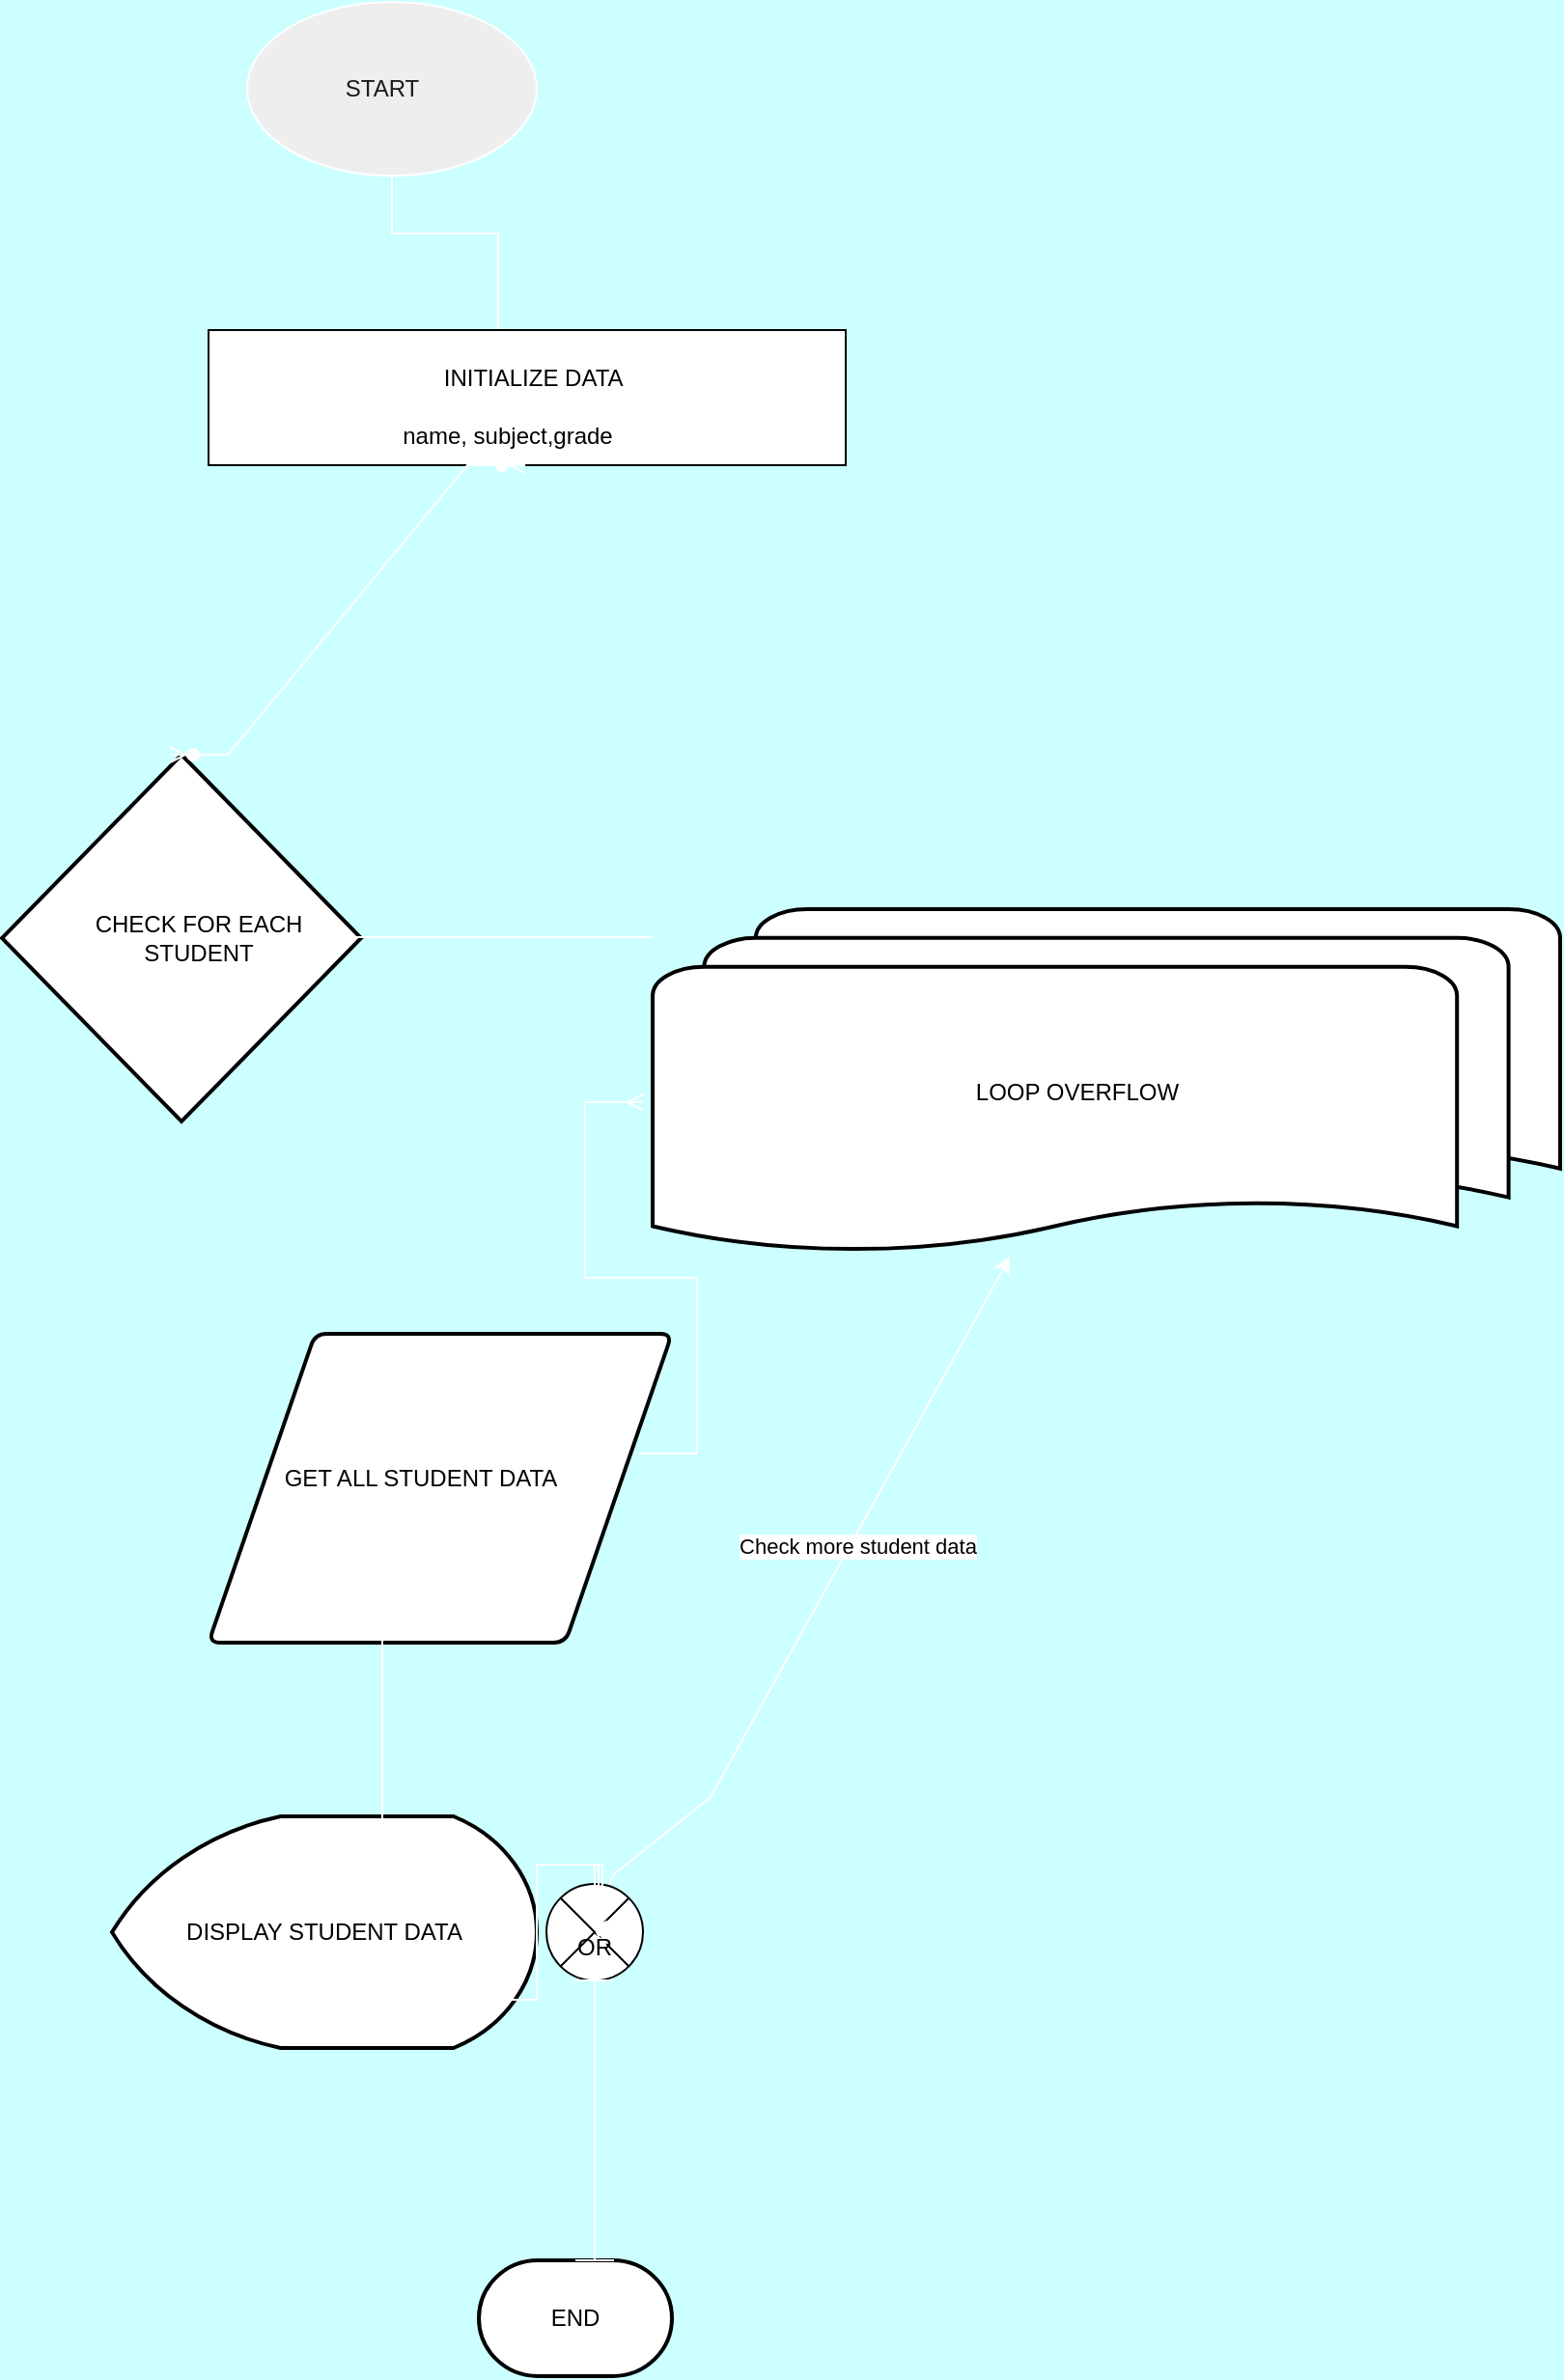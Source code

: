 <mxfile version="22.0.4" type="github">
  <diagram name="Page-1" id="navlbd85iB1F0GoM99YW">
    <mxGraphModel dx="794" dy="575" grid="1" gridSize="10" guides="1" tooltips="1" connect="1" arrows="1" fold="1" page="1" pageScale="1" pageWidth="827" pageHeight="1169" background="#CCFFFF" math="0" shadow="0">
      <root>
        <mxCell id="0" />
        <mxCell id="1" parent="0" />
        <mxCell id="AL0kQieXlKIehVbNhjrb-1" value="" style="ellipse;whiteSpace=wrap;html=1;fillColor=#EEEEEE;strokeColor=#FFFFFF;labelBackgroundColor=none;labelBorderColor=#A680B8;fontColor=#1A1A1A;rounded=1;" parent="1" vertex="1">
          <mxGeometry x="340" y="70" width="150" height="90" as="geometry" />
        </mxCell>
        <mxCell id="AL0kQieXlKIehVbNhjrb-2" value="START" style="text;html=1;strokeColor=none;fillColor=none;align=center;verticalAlign=middle;whiteSpace=wrap;rounded=1;labelBackgroundColor=none;fontColor=#1A1A1A;" parent="1" vertex="1">
          <mxGeometry x="350" y="90" width="120" height="50" as="geometry" />
        </mxCell>
        <mxCell id="AL0kQieXlKIehVbNhjrb-11" value="" style="edgeStyle=elbowEdgeStyle;elbow=vertical;sourcePerimeterSpacing=0;targetPerimeterSpacing=0;startArrow=none;endArrow=none;rounded=0;curved=0;strokeColor=#FFFFFF;exitX=0.5;exitY=1;exitDx=0;exitDy=0;" parent="1" source="AL0kQieXlKIehVbNhjrb-1" edge="1">
          <mxGeometry relative="1" as="geometry">
            <mxPoint x="320" y="190" as="sourcePoint" />
            <mxPoint x="470" y="250" as="targetPoint" />
            <Array as="points">
              <mxPoint x="470" y="190" />
              <mxPoint x="450" y="180" />
            </Array>
          </mxGeometry>
        </mxCell>
        <mxCell id="AL0kQieXlKIehVbNhjrb-12" style="edgeStyle=elbowEdgeStyle;rounded=0;orthogonalLoop=1;jettySize=auto;html=1;startArrow=none;endArrow=none;exitX=1;exitY=0;exitDx=0;exitDy=0;entryX=0.44;entryY=-0.083;entryDx=0;entryDy=0;entryPerimeter=0;" parent="1" edge="1">
          <mxGeometry relative="1" as="geometry">
            <mxPoint x="530" y="250" as="sourcePoint" />
            <mxPoint x="474" y="245.02" as="targetPoint" />
          </mxGeometry>
        </mxCell>
        <mxCell id="AL0kQieXlKIehVbNhjrb-16" value="" style="rounded=0;whiteSpace=wrap;html=1;" parent="1" vertex="1">
          <mxGeometry x="320" y="240" width="330" height="70" as="geometry" />
        </mxCell>
        <mxCell id="AL0kQieXlKIehVbNhjrb-17" value="INITIALIZE DATA&amp;nbsp;" style="text;html=1;strokeColor=none;fillColor=none;align=center;verticalAlign=middle;whiteSpace=wrap;rounded=0;" parent="1" vertex="1">
          <mxGeometry x="380" y="250" width="220" height="30" as="geometry" />
        </mxCell>
        <mxCell id="AL0kQieXlKIehVbNhjrb-18" value="name, subject,grade" style="text;html=1;strokeColor=none;fillColor=none;align=center;verticalAlign=middle;whiteSpace=wrap;rounded=0;" parent="1" vertex="1">
          <mxGeometry x="390" y="280" width="170" height="30" as="geometry" />
        </mxCell>
        <mxCell id="AL0kQieXlKIehVbNhjrb-19" value="" style="strokeWidth=2;html=1;shape=mxgraph.flowchart.decision;whiteSpace=wrap;" parent="1" vertex="1">
          <mxGeometry x="213" y="460" width="186" height="190" as="geometry" />
        </mxCell>
        <mxCell id="AL0kQieXlKIehVbNhjrb-30" value="CHECK FOR EACH STUDENT" style="text;html=1;strokeColor=none;fillColor=none;align=center;verticalAlign=middle;whiteSpace=wrap;rounded=0;" parent="1" vertex="1">
          <mxGeometry x="250" y="530" width="130" height="50" as="geometry" />
        </mxCell>
        <mxCell id="AL0kQieXlKIehVbNhjrb-36" value="" style="edgeStyle=entityRelationEdgeStyle;fontSize=12;html=1;endArrow=ERzeroToMany;endFill=1;startArrow=ERzeroToMany;rounded=0;strokeColor=#FFFFFF;entryX=0.618;entryY=0.967;entryDx=0;entryDy=0;entryPerimeter=0;exitX=0.1;exitY=0.9;exitDx=0;exitDy=0;exitPerimeter=0;" parent="1" edge="1">
          <mxGeometry width="100" height="100" relative="1" as="geometry">
            <mxPoint x="300" y="460" as="sourcePoint" />
            <mxPoint x="484.06" y="310.01" as="targetPoint" />
            <Array as="points">
              <mxPoint x="409" y="411" />
              <mxPoint x="369" y="371" />
              <mxPoint x="419" y="341" />
              <mxPoint x="419" y="351" />
            </Array>
          </mxGeometry>
        </mxCell>
        <mxCell id="AL0kQieXlKIehVbNhjrb-42" value="" style="endArrow=none;html=1;rounded=0;strokeColor=#FFFFFF;" parent="1" edge="1">
          <mxGeometry relative="1" as="geometry">
            <mxPoint x="390" y="554.5" as="sourcePoint" />
            <mxPoint x="550" y="554.5" as="targetPoint" />
            <Array as="points">
              <mxPoint x="470" y="554.5" />
            </Array>
          </mxGeometry>
        </mxCell>
        <mxCell id="AL0kQieXlKIehVbNhjrb-45" value="" style="shape=parallelogram;html=1;strokeWidth=2;perimeter=parallelogramPerimeter;whiteSpace=wrap;rounded=1;arcSize=12;size=0.23;" parent="1" vertex="1">
          <mxGeometry x="320" y="760" width="240" height="160" as="geometry" />
        </mxCell>
        <mxCell id="AL0kQieXlKIehVbNhjrb-46" value="" style="strokeWidth=2;html=1;shape=mxgraph.flowchart.multi-document;whiteSpace=wrap;" parent="1" vertex="1">
          <mxGeometry x="550" y="540" width="470" height="180" as="geometry" />
        </mxCell>
        <mxCell id="AL0kQieXlKIehVbNhjrb-47" value="LOOP OVERFLOW" style="text;html=1;strokeColor=none;fillColor=none;align=center;verticalAlign=middle;whiteSpace=wrap;rounded=0;" parent="1" vertex="1">
          <mxGeometry x="630" y="620" width="280" height="30" as="geometry" />
        </mxCell>
        <mxCell id="AL0kQieXlKIehVbNhjrb-49" value="" style="edgeStyle=entityRelationEdgeStyle;fontSize=12;html=1;endArrow=ERmany;rounded=0;strokeColor=#FFFFFF;exitX=0.929;exitY=0.431;exitDx=0;exitDy=0;exitPerimeter=0;entryX=-0.011;entryY=0.594;entryDx=0;entryDy=0;entryPerimeter=0;" parent="1" edge="1">
          <mxGeometry width="100" height="100" relative="1" as="geometry">
            <mxPoint x="542.96" y="822.04" as="sourcePoint" />
            <mxPoint x="544.83" y="640.0" as="targetPoint" />
          </mxGeometry>
        </mxCell>
        <mxCell id="AL0kQieXlKIehVbNhjrb-50" value="GET ALL STUDENT DATA" style="text;html=1;strokeColor=none;fillColor=none;align=center;verticalAlign=middle;whiteSpace=wrap;rounded=0;" parent="1" vertex="1">
          <mxGeometry x="330" y="810" width="200" height="50" as="geometry" />
        </mxCell>
        <mxCell id="AL0kQieXlKIehVbNhjrb-51" value="" style="strokeWidth=2;html=1;shape=mxgraph.flowchart.display;whiteSpace=wrap;" parent="1" vertex="1">
          <mxGeometry x="270" y="1010" width="220" height="120" as="geometry" />
        </mxCell>
        <mxCell id="AL0kQieXlKIehVbNhjrb-52" value="" style="shape=crossbar;whiteSpace=wrap;html=1;rounded=1;direction=south;strokeColor=#FFFFFF;" parent="1" vertex="1">
          <mxGeometry x="400" y="910" width="20" height="120" as="geometry" />
        </mxCell>
        <mxCell id="AL0kQieXlKIehVbNhjrb-54" value="DISPLAY STUDENT DATA" style="text;html=1;strokeColor=none;fillColor=none;align=center;verticalAlign=middle;whiteSpace=wrap;rounded=0;" parent="1" vertex="1">
          <mxGeometry x="290" y="1055" width="180" height="30" as="geometry" />
        </mxCell>
        <mxCell id="AL0kQieXlKIehVbNhjrb-55" value="" style="endArrow=classic;html=1;rounded=0;strokeColor=#FFFFFF;" parent="1" target="AL0kQieXlKIehVbNhjrb-46" edge="1">
          <mxGeometry relative="1" as="geometry">
            <mxPoint x="520" y="1060" as="sourcePoint" />
            <mxPoint x="590" y="890" as="targetPoint" />
            <Array as="points">
              <mxPoint x="530" y="1040" />
              <mxPoint x="580" y="1000" />
            </Array>
          </mxGeometry>
        </mxCell>
        <mxCell id="AL0kQieXlKIehVbNhjrb-56" value="Check more student data" style="edgeLabel;resizable=0;html=1;align=center;verticalAlign=middle;" parent="AL0kQieXlKIehVbNhjrb-55" connectable="0" vertex="1">
          <mxGeometry relative="1" as="geometry">
            <mxPoint x="19" y="-28" as="offset" />
          </mxGeometry>
        </mxCell>
        <mxCell id="AL0kQieXlKIehVbNhjrb-58" value="" style="strokeWidth=2;html=1;shape=mxgraph.flowchart.terminator;whiteSpace=wrap;" parent="1" vertex="1">
          <mxGeometry x="460" y="1240" width="100" height="60" as="geometry" />
        </mxCell>
        <mxCell id="AL0kQieXlKIehVbNhjrb-60" value="END" style="text;html=1;strokeColor=none;fillColor=none;align=center;verticalAlign=middle;whiteSpace=wrap;rounded=0;" parent="1" vertex="1">
          <mxGeometry x="480" y="1255" width="60" height="30" as="geometry" />
        </mxCell>
        <mxCell id="AL0kQieXlKIehVbNhjrb-61" value="" style="verticalLabelPosition=bottom;verticalAlign=top;html=1;shape=mxgraph.flowchart.or;" parent="1" vertex="1">
          <mxGeometry x="495" y="1045" width="50" height="50" as="geometry" />
        </mxCell>
        <mxCell id="AL0kQieXlKIehVbNhjrb-62" style="edgeStyle=orthogonalEdgeStyle;rounded=0;orthogonalLoop=1;jettySize=auto;html=1;entryX=0.54;entryY=0.56;entryDx=0;entryDy=0;entryPerimeter=0;strokeColor=#FFFFFF;" parent="1" source="AL0kQieXlKIehVbNhjrb-69" target="AL0kQieXlKIehVbNhjrb-61" edge="1">
          <mxGeometry relative="1" as="geometry" />
        </mxCell>
        <mxCell id="AL0kQieXlKIehVbNhjrb-67" value="" style="shape=crossbar;whiteSpace=wrap;html=1;rounded=1;direction=south;strokeColor=#FFFFFF;" parent="1" vertex="1">
          <mxGeometry x="510" y="1095" width="20" height="145" as="geometry" />
        </mxCell>
        <mxCell id="AL0kQieXlKIehVbNhjrb-70" value="" style="edgeStyle=orthogonalEdgeStyle;rounded=0;orthogonalLoop=1;jettySize=auto;html=1;entryX=0.54;entryY=0.56;entryDx=0;entryDy=0;entryPerimeter=0;strokeColor=#FFFFFF;" parent="1" source="AL0kQieXlKIehVbNhjrb-54" target="AL0kQieXlKIehVbNhjrb-69" edge="1">
          <mxGeometry relative="1" as="geometry">
            <mxPoint x="470" y="1070" as="sourcePoint" />
            <mxPoint x="522" y="1073" as="targetPoint" />
          </mxGeometry>
        </mxCell>
        <mxCell id="AL0kQieXlKIehVbNhjrb-69" value="OR" style="text;html=1;strokeColor=none;fillColor=none;align=center;verticalAlign=middle;whiteSpace=wrap;rounded=0;" parent="1" vertex="1">
          <mxGeometry x="470" y="1055" width="100" height="45" as="geometry" />
        </mxCell>
      </root>
    </mxGraphModel>
  </diagram>
</mxfile>
